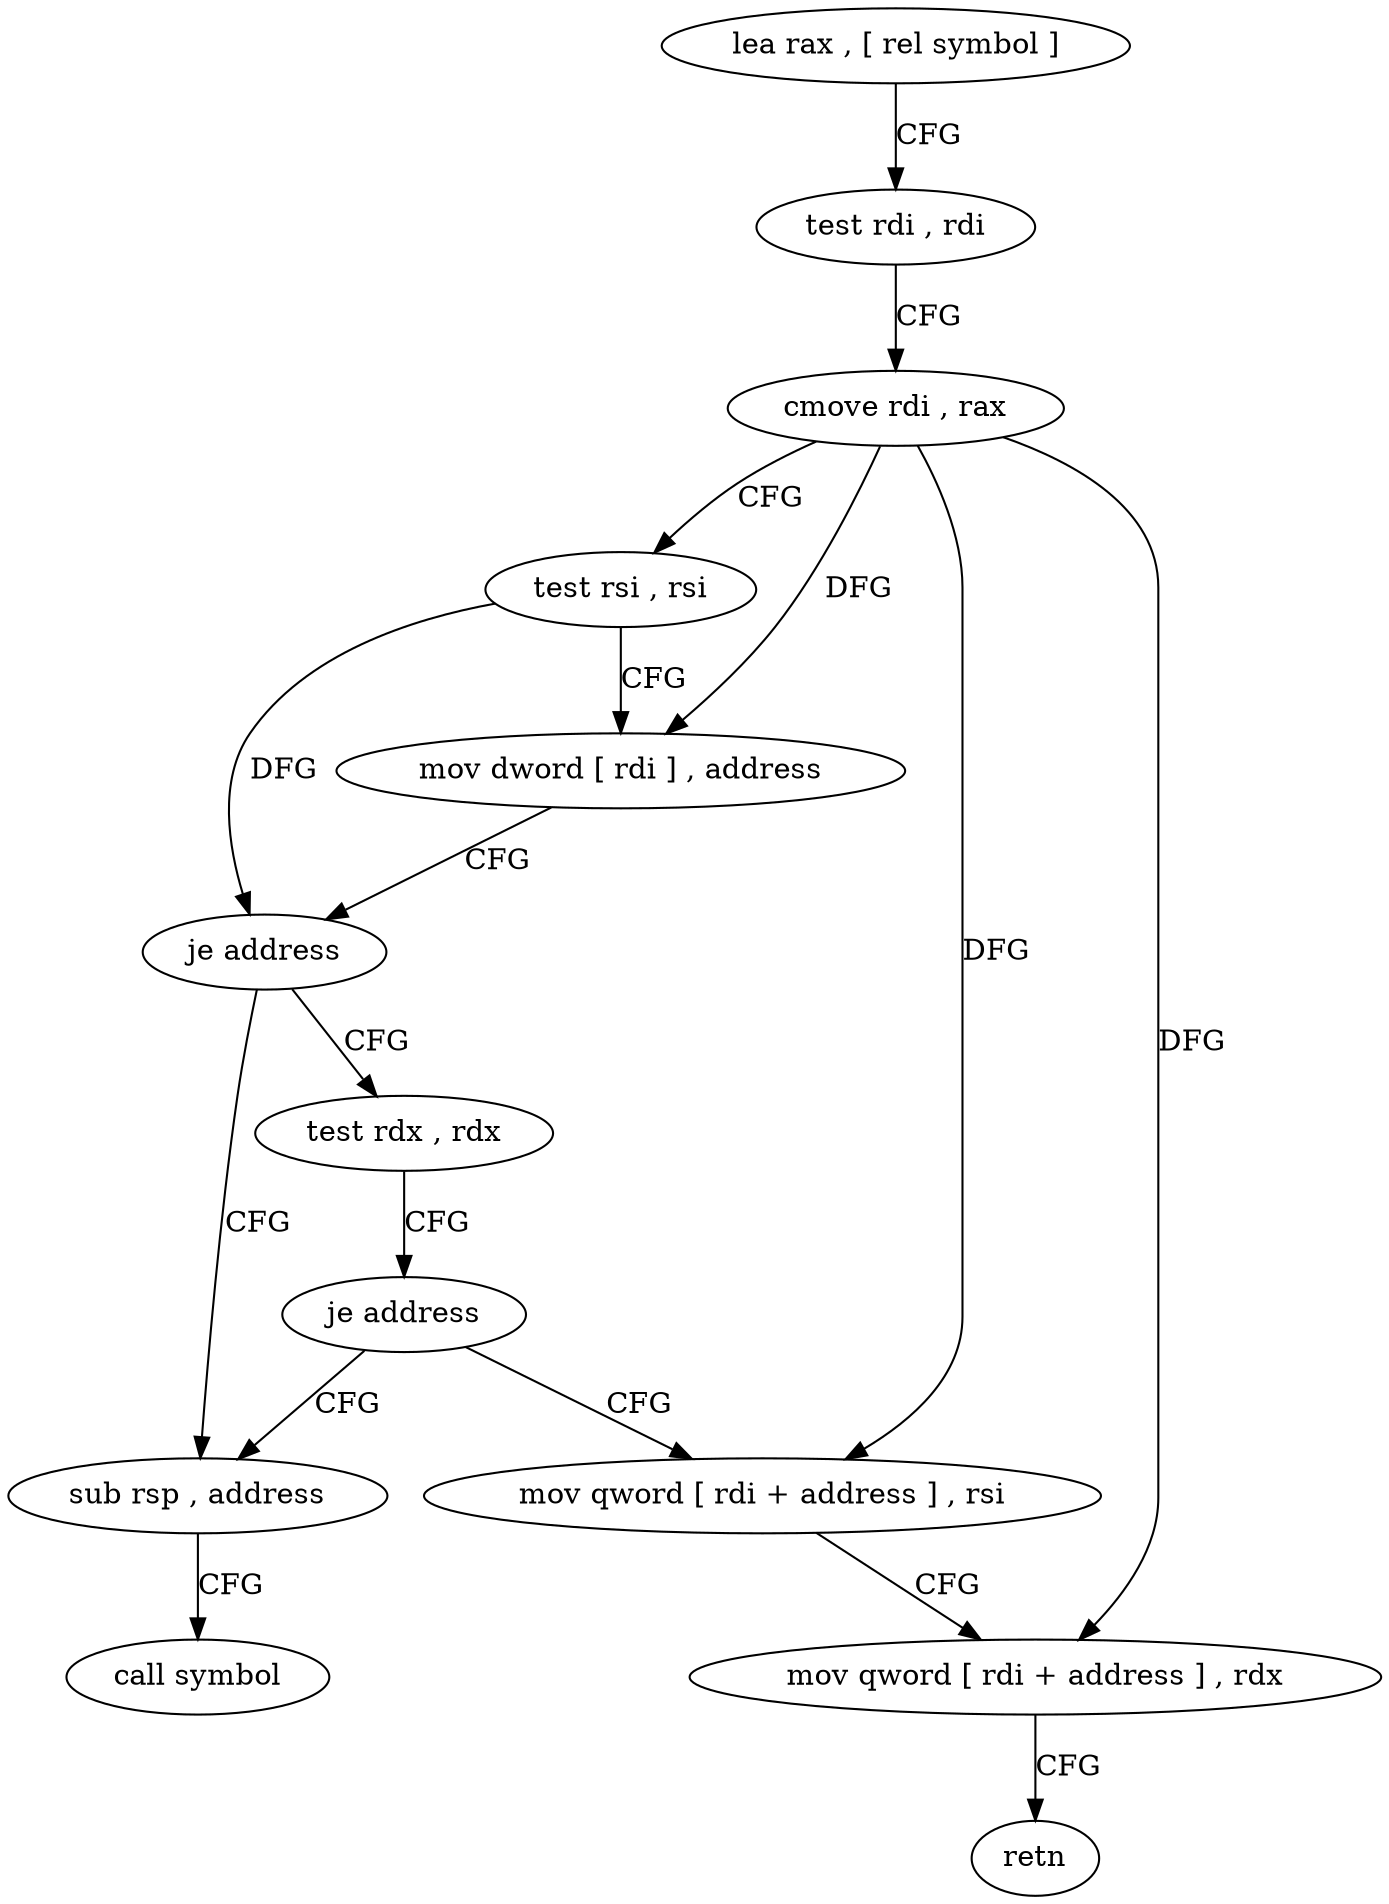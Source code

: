 digraph "func" {
"4228576" [label = "lea rax , [ rel symbol ]" ]
"4228583" [label = "test rdi , rdi" ]
"4228586" [label = "cmove rdi , rax" ]
"4228590" [label = "test rsi , rsi" ]
"4228593" [label = "mov dword [ rdi ] , address" ]
"4228599" [label = "je address" ]
"4228615" [label = "sub rsp , address" ]
"4228601" [label = "test rdx , rdx" ]
"4228619" [label = "call symbol" ]
"4228604" [label = "je address" ]
"4228606" [label = "mov qword [ rdi + address ] , rsi" ]
"4228610" [label = "mov qword [ rdi + address ] , rdx" ]
"4228614" [label = "retn" ]
"4228576" -> "4228583" [ label = "CFG" ]
"4228583" -> "4228586" [ label = "CFG" ]
"4228586" -> "4228590" [ label = "CFG" ]
"4228586" -> "4228593" [ label = "DFG" ]
"4228586" -> "4228606" [ label = "DFG" ]
"4228586" -> "4228610" [ label = "DFG" ]
"4228590" -> "4228593" [ label = "CFG" ]
"4228590" -> "4228599" [ label = "DFG" ]
"4228593" -> "4228599" [ label = "CFG" ]
"4228599" -> "4228615" [ label = "CFG" ]
"4228599" -> "4228601" [ label = "CFG" ]
"4228615" -> "4228619" [ label = "CFG" ]
"4228601" -> "4228604" [ label = "CFG" ]
"4228604" -> "4228615" [ label = "CFG" ]
"4228604" -> "4228606" [ label = "CFG" ]
"4228606" -> "4228610" [ label = "CFG" ]
"4228610" -> "4228614" [ label = "CFG" ]
}
